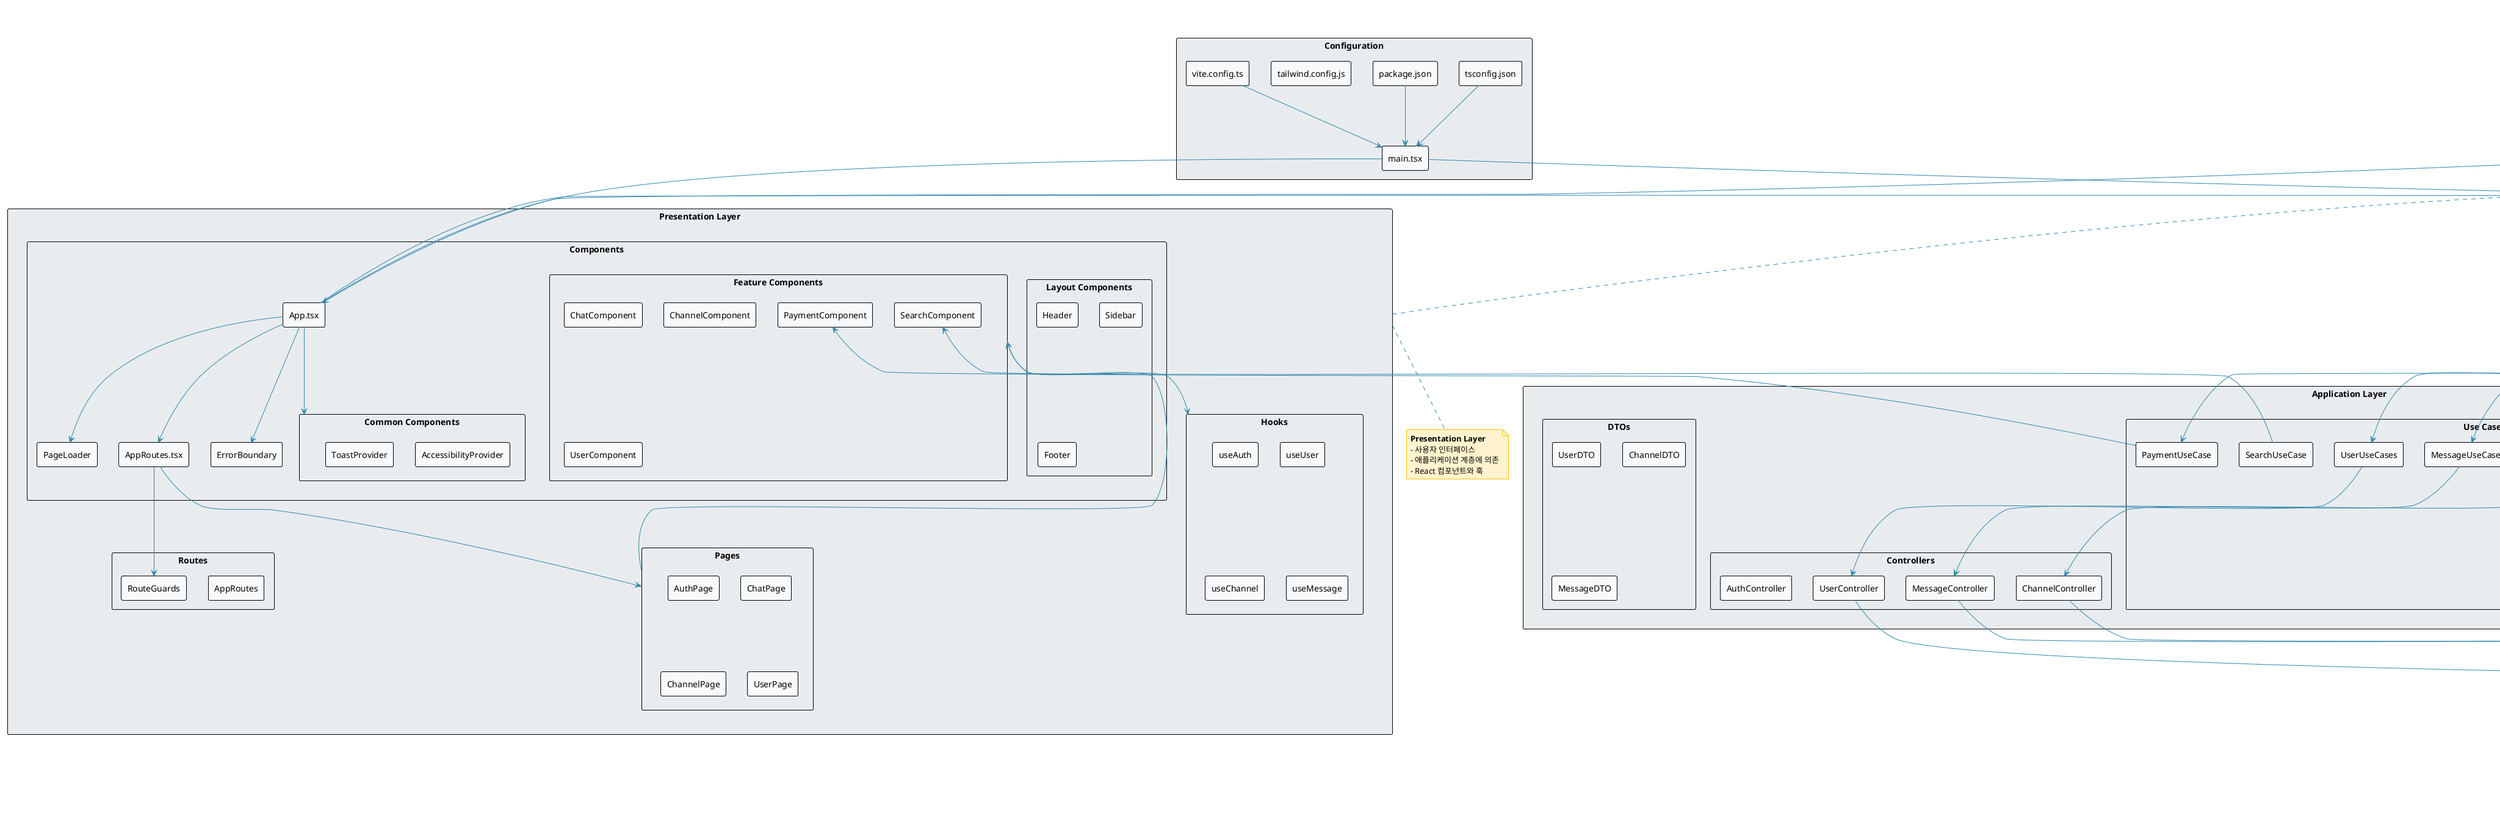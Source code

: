 @startuml ReactWeb Architecture Complete
!theme plain
skinparam backgroundColor #FFFFFF
skinparam componentStyle rectangle
skinparam packageStyle rectangle
skinparam arrowColor #2E86AB
skinparam componentBackgroundColor #F8F9FA
skinparam packageBackgroundColor #E9ECEF
skinparam noteBackgroundColor #FFF3CD
skinparam noteBorderColor #FFC107

title ReactWeb 프로젝트 - 클린 아키텍처 구조

package "Presentation Layer" as Presentation {
  package "Components" as Components {
    component "App.tsx" as App
    component "AppRoutes.tsx" as AppRoutes
    component "ErrorBoundary" as ErrorBoundary
    component "PageLoader" as PageLoader
    
    package "Common Components" as CommonComponents {
      component "AccessibilityProvider" as AccessibilityProvider
      component "ToastProvider" as ToastProvider
    }
    
    package "Layout Components" as LayoutComponents {
      component "Header" as Header
      component "Sidebar" as Sidebar
      component "Footer" as Footer
    }
    
    package "Feature Components" as FeatureComponents {
      component "ChatComponent" as ChatComponent
      component "ChannelComponent" as ChannelComponent
      component "UserComponent" as UserComponent
      component "SearchComponent" as SearchComponent
      component "PaymentComponent" as PaymentComponent
    }
  }
  
  package "Pages" as Pages {
    component "AuthPage" as AuthPage
    component "ChatPage" as ChatPage
    component "ChannelPage" as ChannelPage
    component "UserPage" as UserPage
  }
  
  package "Hooks" as Hooks {
    component "useAuth" as useAuth
    component "useUser" as useUser
    component "useChannel" as useChannel
    component "useMessage" as useMessage
  }
  
  package "Routes" as Routes {
    component "AppRoutes" as AppRoutesComponent
    component "RouteGuards" as RouteGuards
  }
}

package "Contexts" as Contexts {
  component "AuthContext" as AuthContext
  component "UserContext" as UserContext
  component "ThemeContext" as ThemeContext
  component "UseCaseContext" as UseCaseContext
  component "ControllerProvider" as ControllerProvider
  component "QueryProvider" as QueryProvider
}

package "Stores (Zustand)" as Stores {
  component "authStore" as AuthStore
  component "userStore" as UserStore
  component "channelStore" as ChannelStore
  component "messageStore" as MessageStore
  component "themeStore" as ThemeStore
  component "uiStore" as UIStore
}

package "Application Layer" as Application {
  package "Use Cases" as UseCases {
    component "UserUseCases" as UserUseCases
    component "ChannelUseCases" as ChannelUseCases
    component "MessageUseCases" as MessageUseCases
    component "SearchUseCase" as SearchUseCase
    component "PaymentUseCase" as PaymentUseCase
    component "NotificationUseCase" as NotificationUseCase
    component "AnalyticsUseCase" as AnalyticsUseCase
    component "SystemManagementUseCase" as SystemManagementUseCase
  }
  
  package "Controllers" as Controllers {
    component "UserController" as UserController
    component "ChannelController" as ChannelController
    component "MessageController" as MessageController
    component "AuthController" as AuthController
  }
  
  package "Services" as AppServices {
    component "AuthService" as AuthService
    component "NotificationService" as NotificationService
    component "FileUploadService" as FileUploadService
  }
  
  package "DTOs" as AppDTOs {
    component "UserDTO" as UserDTO
    component "ChannelDTO" as ChannelDTO
    component "MessageDTO" as MessageDTO
  }
}

package "Domain Layer" as Domain {
  package "Entities" as Entities {
    component "User" as UserEntity
    component "Channel" as ChannelEntity
    component "Message" as MessageEntity
  }
  
  package "Value Objects" as ValueObjects {
    component "Email" as EmailVO
    component "UserId" as UserIdVO
    component "ChannelId" as ChannelIdVO
    component "MessageId" as MessageIdVO
  }
  
  package "Repository Interfaces" as RepoInterfaces {
    component "IUserRepository" as IUserRepository
    component "IChannelRepository" as IChannelRepository
    component "IMessageRepository" as IMessageRepository
  }
  
  package "Domain Services" as DomainServices {
    component "UserDomainService" as UserDomainService
    component "ChannelDomainService" as ChannelDomainService
  }
  
  package "Domain Errors" as DomainErrors {
    component "DomainError" as DomainError
    component "UserNotFoundError" as UserNotFoundError
    component "ChannelNotFoundError" as ChannelNotFoundError
  }
  
  package "Domain Types" as DomainTypes {
    component "UserStatus" as UserStatus
    component "MessageType" as MessageType
    component "ChannelType" as ChannelType
  }
}

package "Infrastructure Layer" as Infrastructure {
  package "API" as API {
    component "ApiClient" as ApiClient
    component "endpoints.ts" as Endpoints
    component "FileUploadService" as FileUploadInfra
  }
  
  package "Repository Implementations" as RepoImpls {
    component "UserRepositoryImpl" as UserRepositoryImpl
    component "ChannelRepositoryImpl" as ChannelRepositoryImpl
    component "MessageRepositoryImpl" as MessageRepositoryImpl
  }
  
  package "External Services" as ExternalServices {
    component "WebSocketClient" as WebSocketClient
    component "FirebaseService" as FirebaseService
    component "PaymentGateway" as PaymentGateway
    component "NotificationService" as NotificationInfra
  }
  
  package "Cache" as Cache {
    component "RedisCache" as RedisCache
    component "LocalStorage" as LocalStorage
  }
  
  package "Storage" as Storage {
    component "FileStorage" as FileStorage
    component "ImageStorage" as ImageStorage
  }
}

package "Dependency Injection" as DI {
  component "container.ts" as Container
  component "UseCaseRegistry.ts" as UseCaseRegistry
  component "UseCaseFactory" as UseCaseFactory
  component "ControllerFactory" as ControllerFactory
  component "DI_TOKENS" as DITokens
}

package "Shared" as Shared {
  package "Constants" as Constants {
    component "API_ENDPOINTS" as APIEndpoints
    component "APP_CONFIG" as AppConfig
  }
  
  package "Types" as SharedTypes {
    component "ApiResponse" as ApiResponse
    component "AppState" as AppState
  }
  
  package "Utils" as Utils {
    component "dateUtils" as DateUtils
    component "validationUtils" as ValidationUtils
    component "formatUtils" as FormatUtils
  }
}

package "Configuration" as Config {
  component "main.tsx" as MainEntry
  component "vite.config.ts" as ViteConfig
  component "tsconfig.json" as TSConfig
  component "tailwind.config.js" as TailwindConfig
  component "package.json" as PackageJson
}

' 의존성 관계 정의
' Presentation Layer 의존성
App --> AppRoutes
App --> ErrorBoundary
App --> PageLoader
App --> CommonComponents
App --> Contexts
App --> Stores

AppRoutes --> Pages
AppRoutes --> RouteGuards
Pages --> FeatureComponents
FeatureComponents --> Hooks

' Contexts 의존성
AuthContext --> AuthStore
UserContext --> UserStore
ThemeContext --> ThemeStore
UseCaseContext --> UseCaseFactory
ControllerProvider --> ControllerFactory
QueryProvider --> Application

' Stores 의존성
AuthStore --> AuthService
UserStore --> UserUseCases
ChannelStore --> ChannelUseCases
MessageStore --> MessageUseCases

' Application Layer 의존성
UserUseCases --> UserController
ChannelUseCases --> ChannelController
MessageUseCases --> MessageController
SearchUseCase --> SearchComponent
PaymentUseCase --> PaymentComponent

UserController --> UserEntity
ChannelController --> ChannelEntity
MessageController --> MessageEntity

AuthService --> AuthEntity
NotificationService --> NotificationInfra
FileUploadService --> FileUploadInfra

' Domain Layer 의존성
UserEntity --> EmailVO
UserEntity --> UserIdVO
ChannelEntity --> ChannelIdVO
MessageEntity --> MessageIdVO

UserEntity --> UserStatus
MessageEntity --> MessageType
ChannelEntity --> ChannelType

IUserRepository --> UserEntity
IChannelRepository --> ChannelEntity
IMessageRepository --> MessageEntity

' Infrastructure Layer 의존성
UserRepositoryImpl --> IUserRepository
ChannelRepositoryImpl --> IChannelRepository
MessageRepositoryImpl --> IMessageRepository

UserRepositoryImpl --> ApiClient
ChannelRepositoryImpl --> ApiClient
MessageRepositoryImpl --> ApiClient

ApiClient --> Endpoints
WebSocketClient --> MessageEntity
FirebaseService --> AuthEntity
PaymentGateway --> PaymentUseCase

' DI 의존성
Container --> DITokens
UseCaseRegistry --> Container
UseCaseFactory --> UseCaseRegistry
ControllerFactory --> Container

' Shared 의존성
APIEndpoints --> Endpoints
AppConfig --> Container
ApiResponse --> ApiClient
AppState --> Stores

' Configuration 의존성
MainEntry --> App
MainEntry --> DI
ViteConfig --> MainEntry
TSConfig --> MainEntry
PackageJson --> MainEntry

' 외부 라이브러리 의존성
note right of Presentation
  External Libraries:
  - React 19.1.0
  - React Router DOM 7.7.1
  - Zustand 5.0.7
  - TanStack Query 5.83.0
  - Axios 1.11.0
  - Firebase 11.0.0
  - Socket.io-client 4.8.1
  - React Hook Form 7.51.0
  - Tailwind CSS 3.4.0
end note

' 아키텍처 원칙 설명
note bottom of Domain
  **Domain Layer (가장 안쪽)**
  - 비즈니스 로직과 규칙 포함
  - 외부 계층에 의존하지 않음
  - 순수한 도메인 모델
end note

note bottom of Application
  **Application Layer**
  - 도메인 계층을 조합하여 기능 구현
  - 도메인 계층에만 의존
  - 유스케이스와 애플리케이션 서비스
end note

note bottom of Infrastructure
  **Infrastructure Layer**
  - 외부 시스템과의 통신
  - 도메인 인터페이스 구현
  - 데이터 영속성 담당
end note

note bottom of Presentation
  **Presentation Layer**
  - 사용자 인터페이스
  - 애플리케이션 계층에 의존
  - React 컴포넌트와 훅
end note

' 데이터 흐름
note right of Stores
  **상태 관리 흐름:**
  1. Zustand Store에서 상태 관리
  2. Context를 통한 전역 상태 공유
  3. 컴포넌트에서 Store 직접 접근
  4. 비동기 작업은 UseCase를 통해 처리
end note

note left of DI
  **의존성 주입:**
  1. Container에서 서비스 등록
  2. Factory 패턴으로 인스턴스 생성
  3. Registry를 통한 UseCase 관리
  4. Context를 통한 컴포넌트 주입
end note

@enduml 